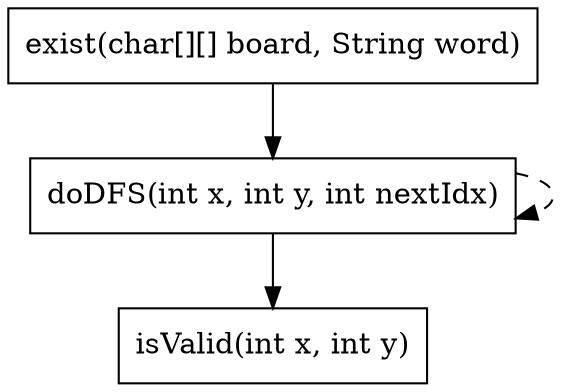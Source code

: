 digraph G {
    node [shape=box];

    // Nodes
    "WordSearch.exist" [label="exist(char[][] board, String word)"];
    "WordSearch.doDFS" [label="doDFS(int x, int y, int nextIdx)"];
    "WordSearch.isValid" [label="isValid(int x, int y)"];

    // Edges
    "WordSearch.exist" -> "WordSearch.doDFS";
    "WordSearch.doDFS" -> "WordSearch.isValid";
    "WordSearch.doDFS" -> "WordSearch.doDFS" [style=dashed];
}

